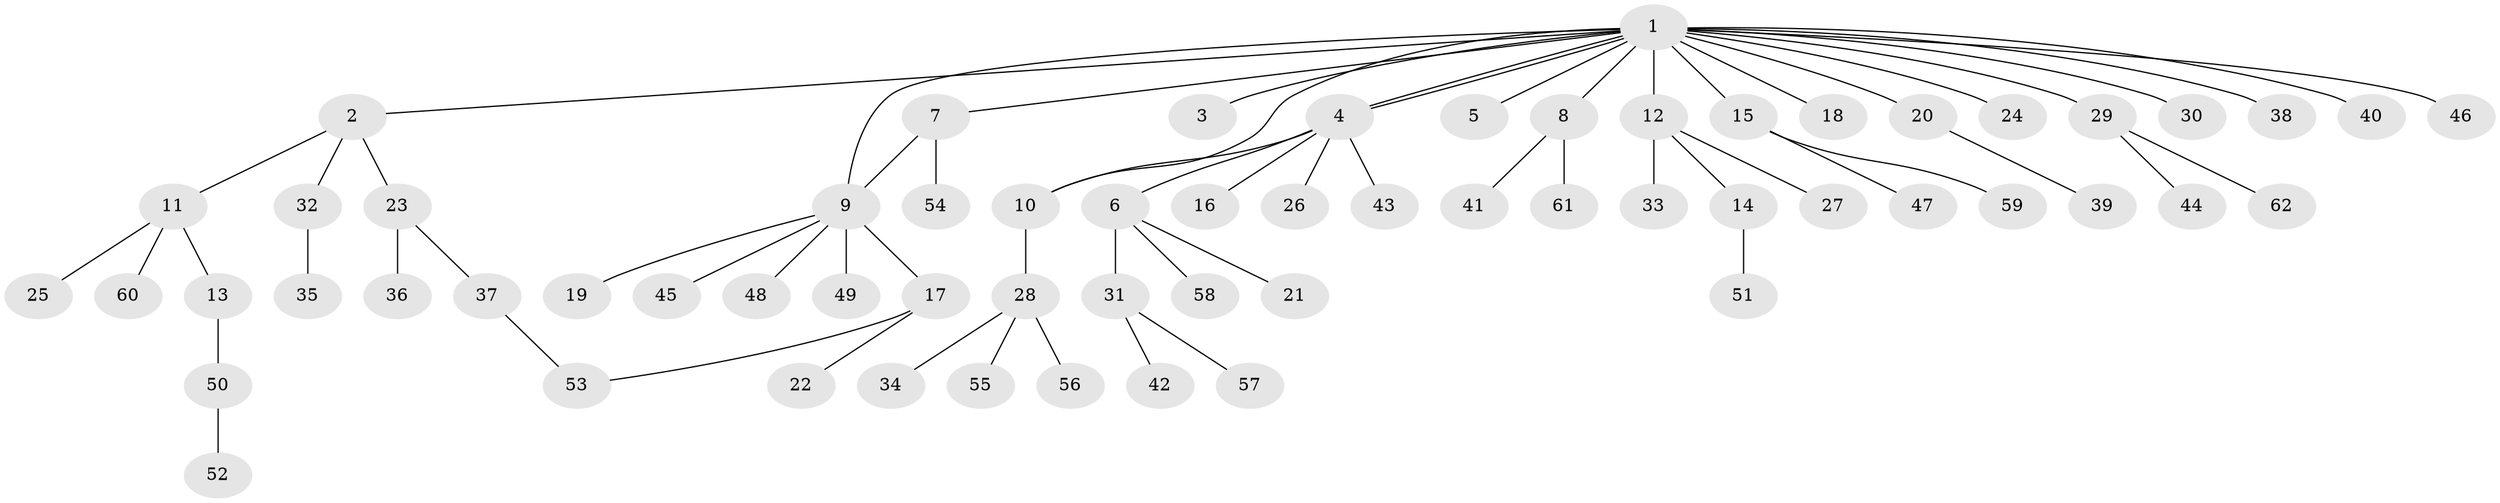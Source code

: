 // Generated by graph-tools (version 1.1) at 2025/14/03/09/25 04:14:45]
// undirected, 62 vertices, 65 edges
graph export_dot {
graph [start="1"]
  node [color=gray90,style=filled];
  1;
  2;
  3;
  4;
  5;
  6;
  7;
  8;
  9;
  10;
  11;
  12;
  13;
  14;
  15;
  16;
  17;
  18;
  19;
  20;
  21;
  22;
  23;
  24;
  25;
  26;
  27;
  28;
  29;
  30;
  31;
  32;
  33;
  34;
  35;
  36;
  37;
  38;
  39;
  40;
  41;
  42;
  43;
  44;
  45;
  46;
  47;
  48;
  49;
  50;
  51;
  52;
  53;
  54;
  55;
  56;
  57;
  58;
  59;
  60;
  61;
  62;
  1 -- 2;
  1 -- 3;
  1 -- 4;
  1 -- 4;
  1 -- 5;
  1 -- 7;
  1 -- 8;
  1 -- 9;
  1 -- 10;
  1 -- 12;
  1 -- 15;
  1 -- 18;
  1 -- 20;
  1 -- 24;
  1 -- 29;
  1 -- 30;
  1 -- 38;
  1 -- 40;
  1 -- 46;
  2 -- 11;
  2 -- 23;
  2 -- 32;
  4 -- 6;
  4 -- 10;
  4 -- 16;
  4 -- 26;
  4 -- 43;
  6 -- 21;
  6 -- 31;
  6 -- 58;
  7 -- 9;
  7 -- 54;
  8 -- 41;
  8 -- 61;
  9 -- 17;
  9 -- 19;
  9 -- 45;
  9 -- 48;
  9 -- 49;
  10 -- 28;
  11 -- 13;
  11 -- 25;
  11 -- 60;
  12 -- 14;
  12 -- 27;
  12 -- 33;
  13 -- 50;
  14 -- 51;
  15 -- 47;
  15 -- 59;
  17 -- 22;
  17 -- 53;
  20 -- 39;
  23 -- 36;
  23 -- 37;
  28 -- 34;
  28 -- 55;
  28 -- 56;
  29 -- 44;
  29 -- 62;
  31 -- 42;
  31 -- 57;
  32 -- 35;
  37 -- 53;
  50 -- 52;
}
